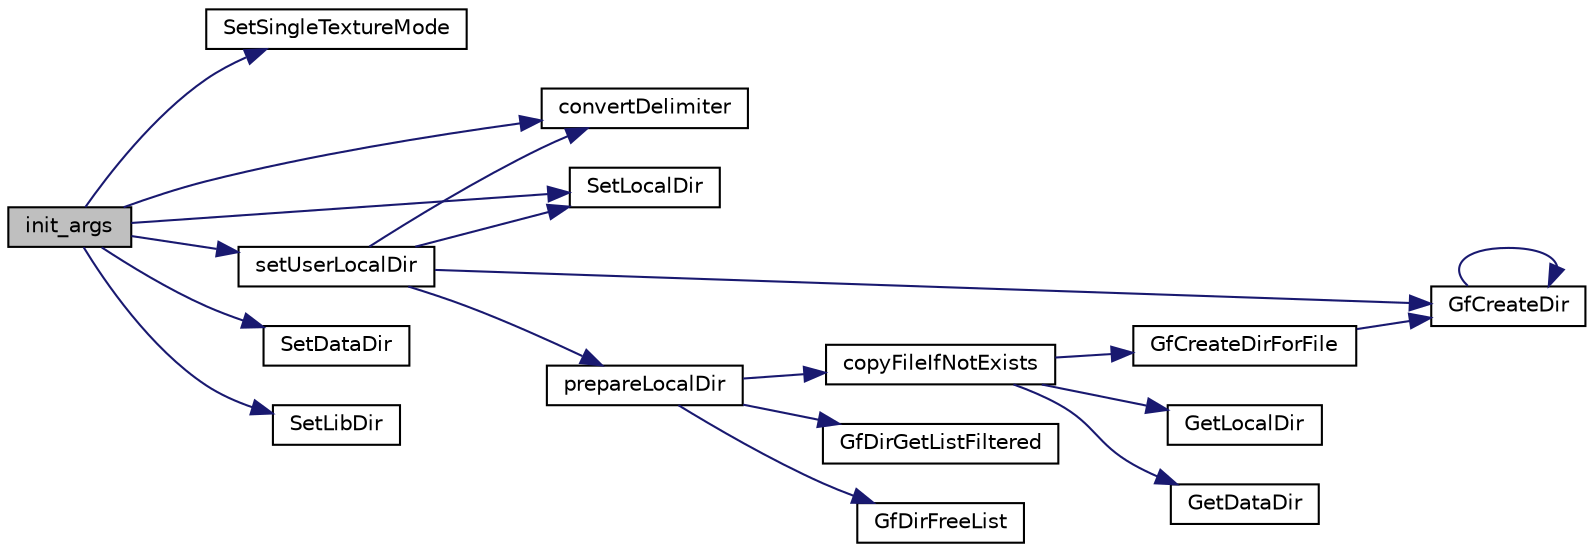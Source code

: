 digraph "init_args"
{
  edge [fontname="Helvetica",fontsize="10",labelfontname="Helvetica",labelfontsize="10"];
  node [fontname="Helvetica",fontsize="10",shape=record];
  rankdir="LR";
  Node1 [label="init_args",height=0.2,width=0.4,color="black", fillcolor="grey75", style="filled", fontcolor="black"];
  Node1 -> Node2 [color="midnightblue",fontsize="10",style="solid",fontname="Helvetica"];
  Node2 [label="SetSingleTextureMode",height=0.2,width=0.4,color="black", fillcolor="white", style="filled",URL="$tgf_8cpp.html#a20324841e6d3c4a7aa7a73082467ad45"];
  Node1 -> Node3 [color="midnightblue",fontsize="10",style="solid",fontname="Helvetica"];
  Node3 [label="convertDelimiter",height=0.2,width=0.4,color="black", fillcolor="white", style="filled",URL="$windows_2main_8cpp.html#a09cc5ff2230c80ae129e88a6c5eef8f2"];
  Node1 -> Node4 [color="midnightblue",fontsize="10",style="solid",fontname="Helvetica"];
  Node4 [label="SetLocalDir",height=0.2,width=0.4,color="black", fillcolor="white", style="filled",URL="$tgf_8cpp.html#a3b805e874447210bec05e3125e431e97"];
  Node1 -> Node5 [color="midnightblue",fontsize="10",style="solid",fontname="Helvetica"];
  Node5 [label="SetDataDir",height=0.2,width=0.4,color="black", fillcolor="white", style="filled",URL="$tgf_8cpp.html#a18a3c87e46ca9691801b2f126956c13d"];
  Node1 -> Node6 [color="midnightblue",fontsize="10",style="solid",fontname="Helvetica"];
  Node6 [label="SetLibDir",height=0.2,width=0.4,color="black", fillcolor="white", style="filled",URL="$tgf_8cpp.html#af0dfc9e2548f65ec691894376269018d"];
  Node1 -> Node7 [color="midnightblue",fontsize="10",style="solid",fontname="Helvetica"];
  Node7 [label="setUserLocalDir",height=0.2,width=0.4,color="black", fillcolor="white", style="filled",URL="$windows_2main_8cpp.html#a2734069e78e46adc34bd953bed4e2bc9"];
  Node7 -> Node3 [color="midnightblue",fontsize="10",style="solid",fontname="Helvetica"];
  Node7 -> Node8 [color="midnightblue",fontsize="10",style="solid",fontname="Helvetica"];
  Node8 [label="GfCreateDir",height=0.2,width=0.4,color="black", fillcolor="white", style="filled",URL="$tgf_8cpp.html#a4ace7663701434fc0b5e11711c3a6478",tooltip="Create directory for given path recursively, so all missing parent directories are created as well..."];
  Node8 -> Node8 [color="midnightblue",fontsize="10",style="solid",fontname="Helvetica"];
  Node7 -> Node4 [color="midnightblue",fontsize="10",style="solid",fontname="Helvetica"];
  Node7 -> Node9 [color="midnightblue",fontsize="10",style="solid",fontname="Helvetica"];
  Node9 [label="prepareLocalDir",height=0.2,width=0.4,color="black", fillcolor="white", style="filled",URL="$windows_2main_8cpp.html#a5620a1e9bff26cf7b0840b33710b26dc"];
  Node9 -> Node10 [color="midnightblue",fontsize="10",style="solid",fontname="Helvetica"];
  Node10 [label="copyFileIfNotExists",height=0.2,width=0.4,color="black", fillcolor="white", style="filled",URL="$windows_2main_8cpp.html#a3686c86abdb33b33ca024a4c2be7d628"];
  Node10 -> Node11 [color="midnightblue",fontsize="10",style="solid",fontname="Helvetica"];
  Node11 [label="GetLocalDir",height=0.2,width=0.4,color="black", fillcolor="white", style="filled",URL="$tgf_8cpp.html#ae34eae3991aacabaf9c64025449d8c87"];
  Node10 -> Node12 [color="midnightblue",fontsize="10",style="solid",fontname="Helvetica"];
  Node12 [label="GfCreateDirForFile",height=0.2,width=0.4,color="black", fillcolor="white", style="filled",URL="$tgf_8cpp.html#a9fd45dff58c64fdf70b9697a2cdf1bd1",tooltip="Create directory for given file path recursively, so all missing parent directories are created as we..."];
  Node12 -> Node8 [color="midnightblue",fontsize="10",style="solid",fontname="Helvetica"];
  Node10 -> Node13 [color="midnightblue",fontsize="10",style="solid",fontname="Helvetica"];
  Node13 [label="GetDataDir",height=0.2,width=0.4,color="black", fillcolor="white", style="filled",URL="$tgf_8cpp.html#a8da3bb990f9a7f989debae89ee819751"];
  Node9 -> Node14 [color="midnightblue",fontsize="10",style="solid",fontname="Helvetica"];
  Node14 [label="GfDirGetListFiltered",height=0.2,width=0.4,color="black", fillcolor="white", style="filled",URL="$group__dir.html#ga7d012669960c6c8c49f90aeea72bd2db",tooltip="Get the list of files with matching suffix of a given directory. "];
  Node9 -> Node15 [color="midnightblue",fontsize="10",style="solid",fontname="Helvetica"];
  Node15 [label="GfDirFreeList",height=0.2,width=0.4,color="black", fillcolor="white", style="filled",URL="$group__dir.html#ga3122d776c26e7f7fcd73718e2dd7a9c2",tooltip="Free a directory list. "];
}
